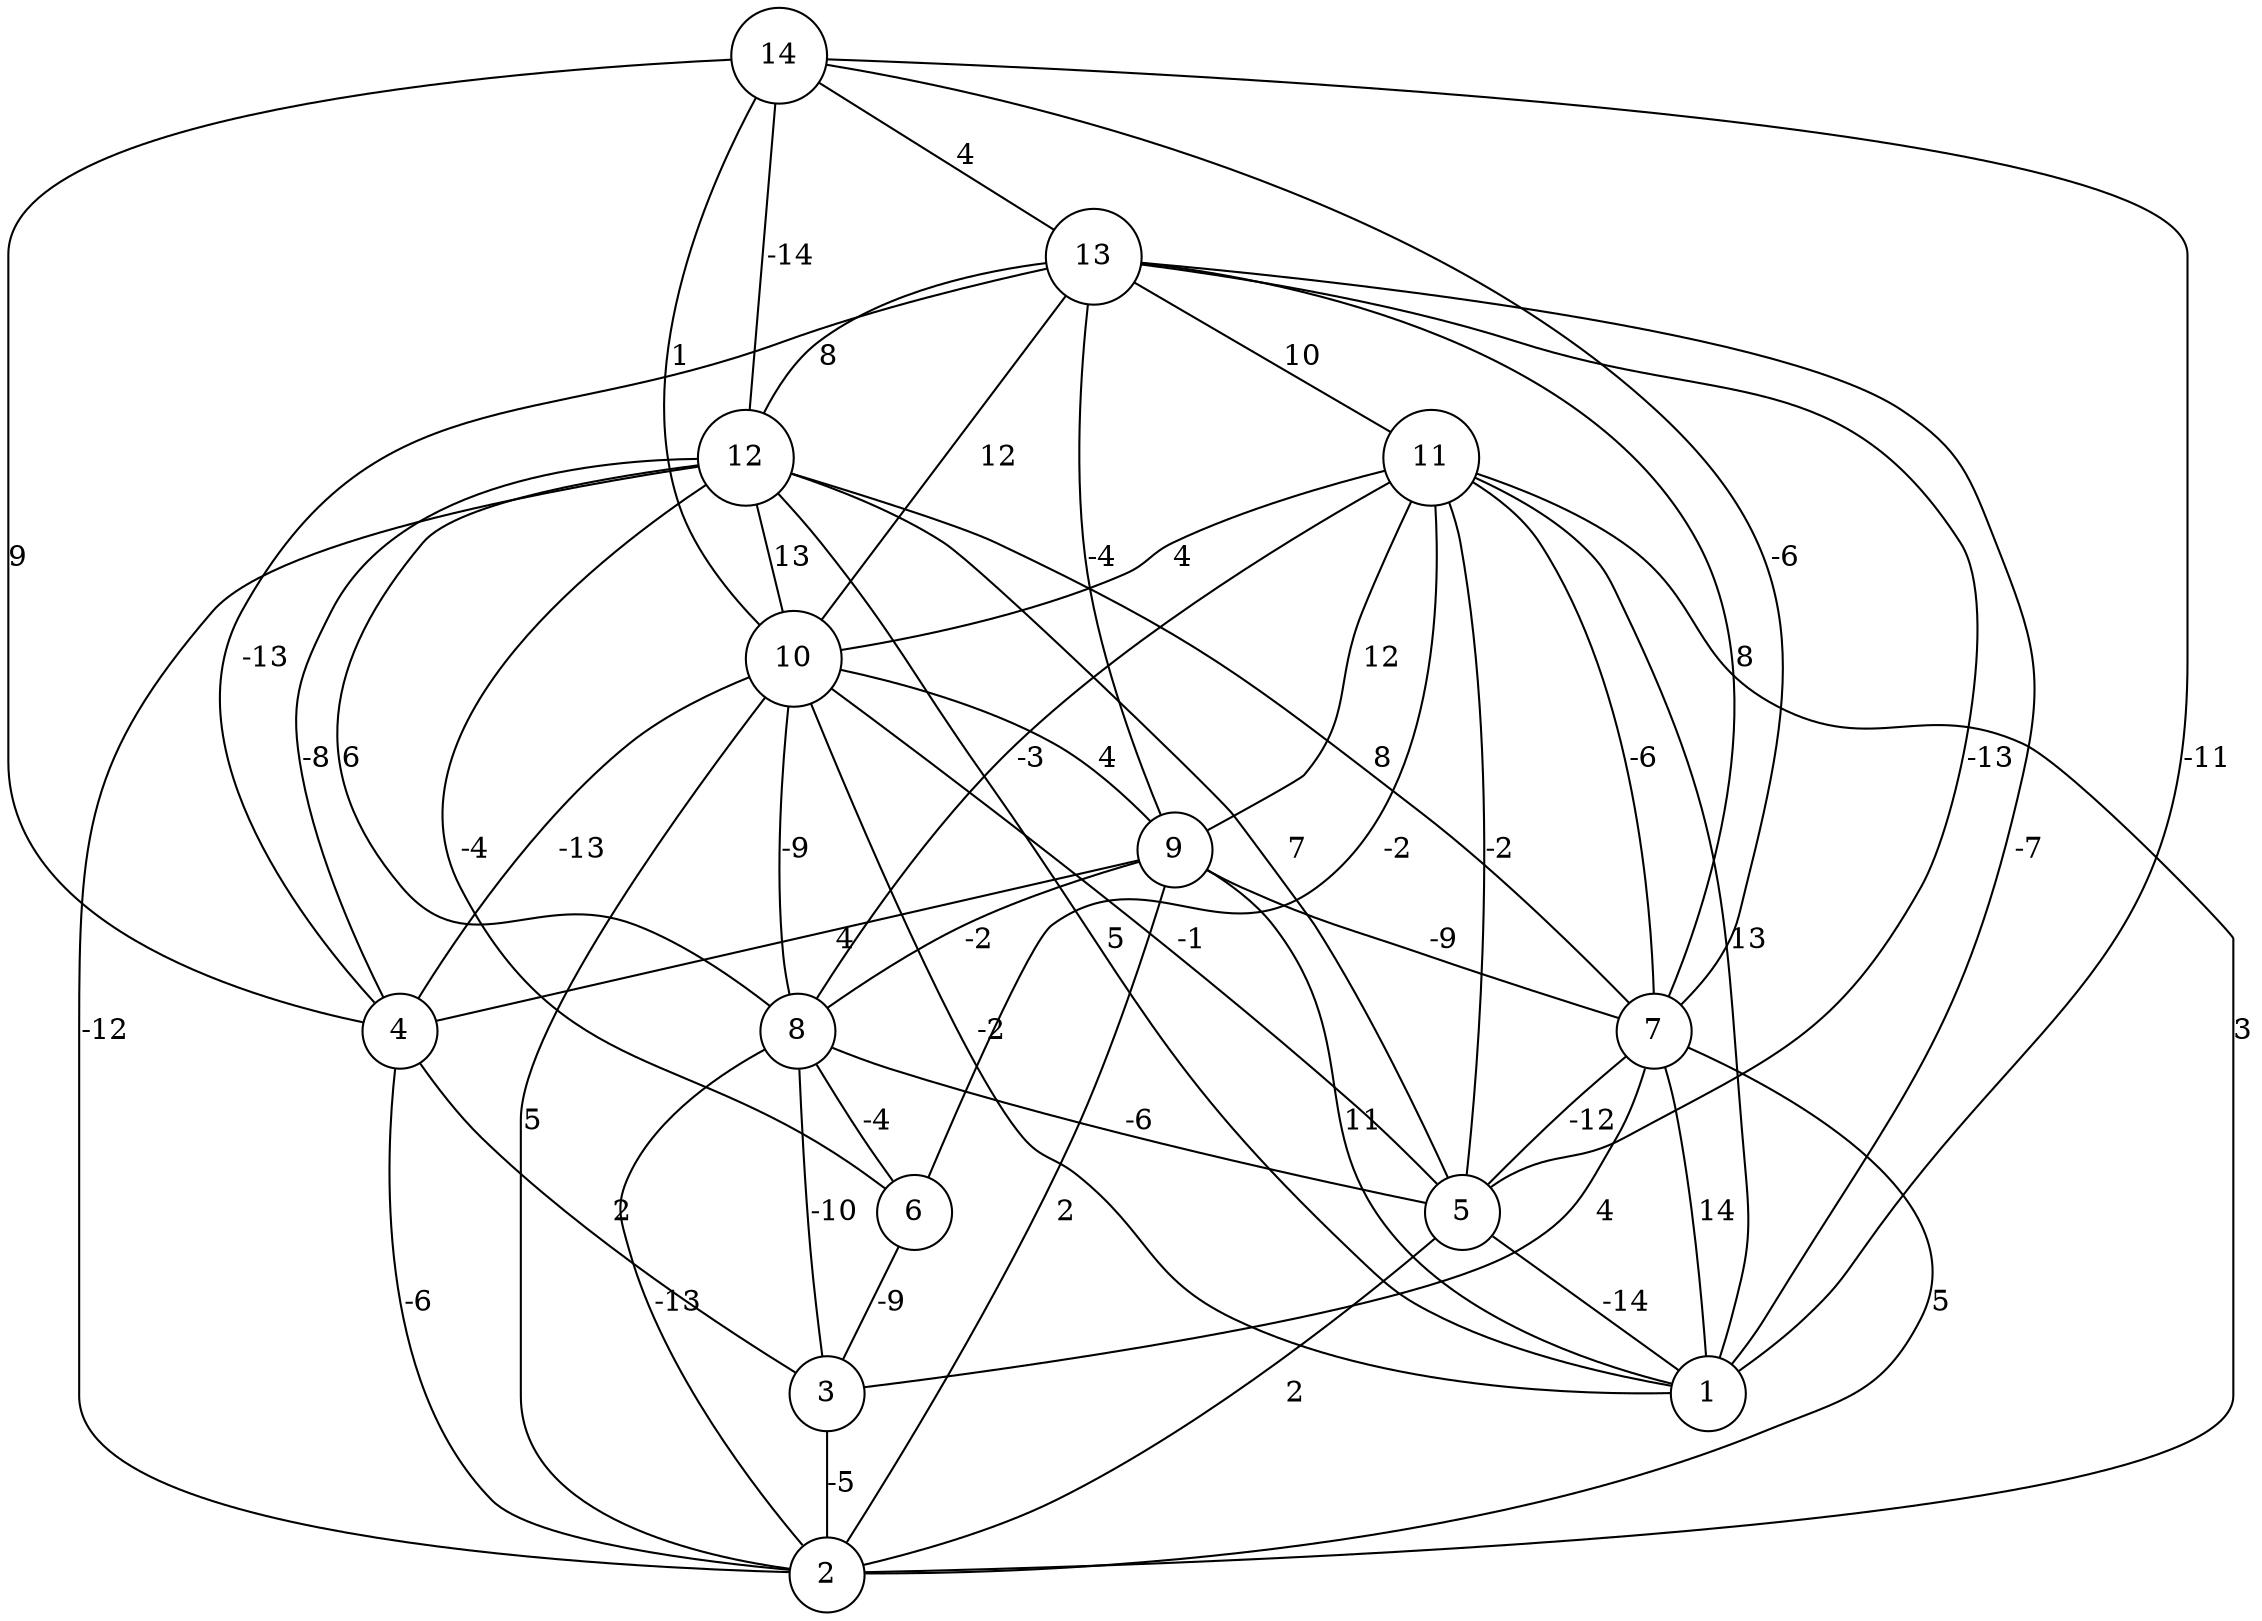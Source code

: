 graph { 
	 fontname="Helvetica,Arial,sans-serif" 
	 node [shape = circle]; 
	 14 -- 1 [label = "-11"];
	 14 -- 4 [label = "9"];
	 14 -- 7 [label = "-6"];
	 14 -- 10 [label = "1"];
	 14 -- 12 [label = "-14"];
	 14 -- 13 [label = "4"];
	 13 -- 1 [label = "-7"];
	 13 -- 4 [label = "-13"];
	 13 -- 5 [label = "-13"];
	 13 -- 7 [label = "8"];
	 13 -- 9 [label = "-4"];
	 13 -- 10 [label = "12"];
	 13 -- 11 [label = "10"];
	 13 -- 12 [label = "8"];
	 12 -- 1 [label = "5"];
	 12 -- 2 [label = "-12"];
	 12 -- 4 [label = "-8"];
	 12 -- 5 [label = "7"];
	 12 -- 6 [label = "-4"];
	 12 -- 7 [label = "8"];
	 12 -- 8 [label = "6"];
	 12 -- 10 [label = "13"];
	 11 -- 1 [label = "13"];
	 11 -- 2 [label = "3"];
	 11 -- 5 [label = "-2"];
	 11 -- 6 [label = "-2"];
	 11 -- 7 [label = "-6"];
	 11 -- 8 [label = "-3"];
	 11 -- 9 [label = "12"];
	 11 -- 10 [label = "4"];
	 10 -- 1 [label = "-2"];
	 10 -- 2 [label = "5"];
	 10 -- 4 [label = "-13"];
	 10 -- 5 [label = "-1"];
	 10 -- 8 [label = "-9"];
	 10 -- 9 [label = "4"];
	 9 -- 1 [label = "11"];
	 9 -- 2 [label = "2"];
	 9 -- 4 [label = "4"];
	 9 -- 7 [label = "-9"];
	 9 -- 8 [label = "-2"];
	 8 -- 2 [label = "-13"];
	 8 -- 3 [label = "-10"];
	 8 -- 5 [label = "-6"];
	 8 -- 6 [label = "-4"];
	 7 -- 1 [label = "14"];
	 7 -- 2 [label = "5"];
	 7 -- 3 [label = "4"];
	 7 -- 5 [label = "-12"];
	 6 -- 3 [label = "-9"];
	 5 -- 1 [label = "-14"];
	 5 -- 2 [label = "2"];
	 4 -- 2 [label = "-6"];
	 4 -- 3 [label = "2"];
	 3 -- 2 [label = "-5"];
	 1;
	 2;
	 3;
	 4;
	 5;
	 6;
	 7;
	 8;
	 9;
	 10;
	 11;
	 12;
	 13;
	 14;
}
